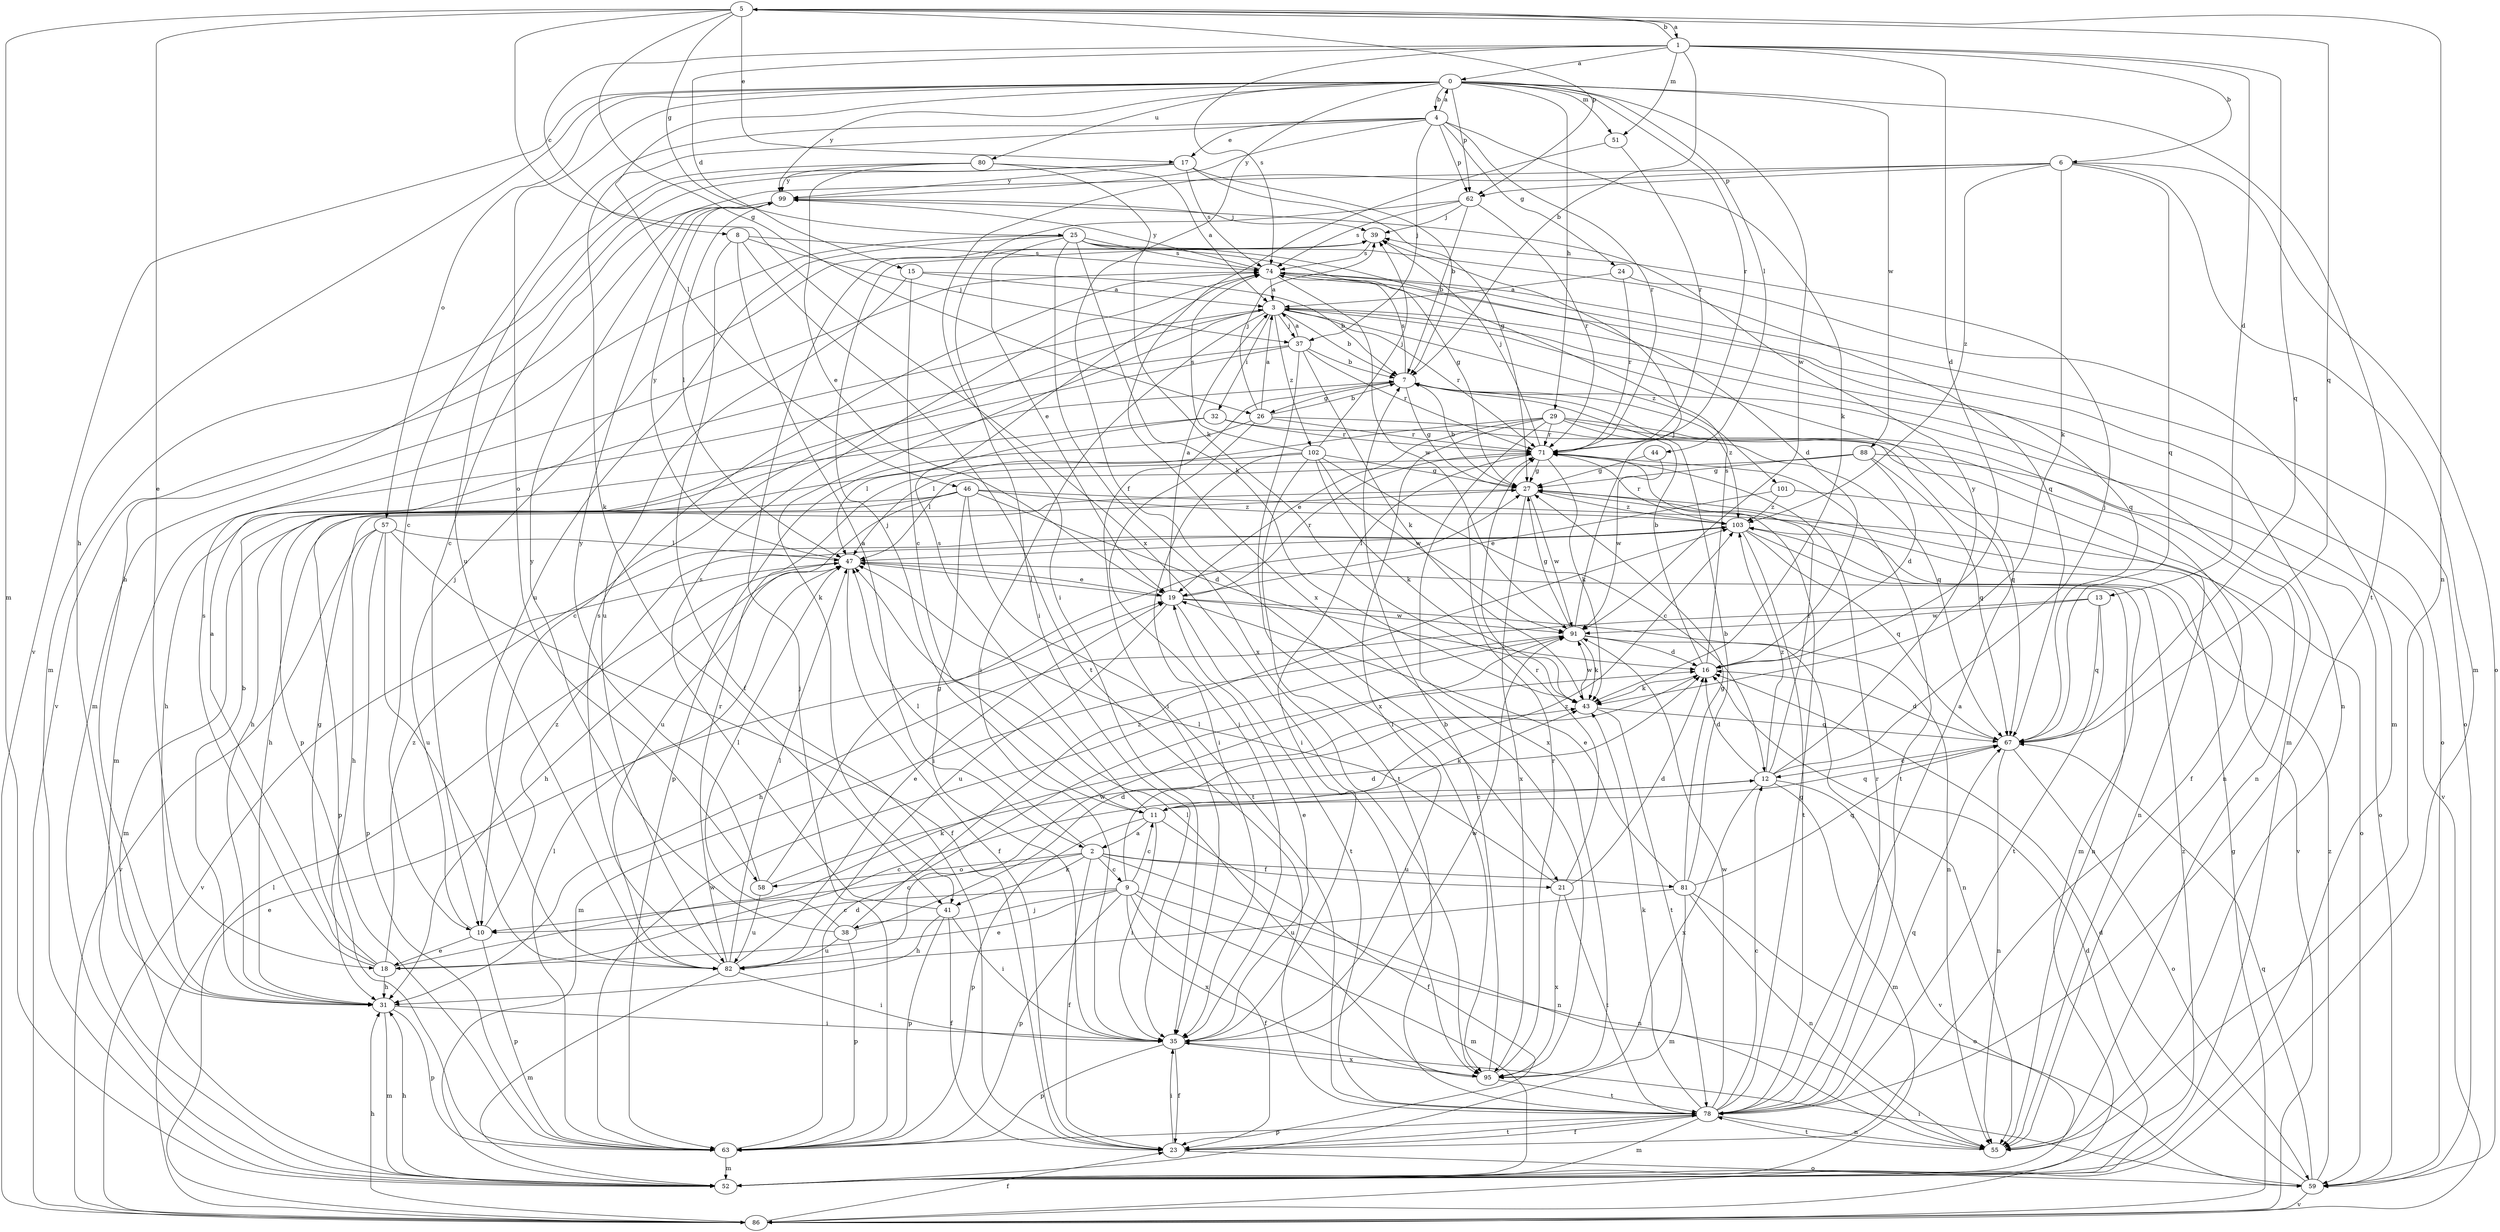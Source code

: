 strict digraph  {
0;
1;
2;
3;
4;
5;
6;
7;
8;
9;
10;
11;
12;
13;
15;
16;
17;
18;
19;
21;
23;
24;
25;
26;
27;
29;
31;
32;
35;
37;
38;
39;
41;
43;
44;
46;
47;
51;
52;
55;
57;
58;
59;
62;
63;
67;
71;
74;
78;
80;
81;
82;
86;
88;
91;
95;
99;
101;
102;
103;
0 -> 4  [label=b];
0 -> 21  [label=f];
0 -> 29  [label=h];
0 -> 31  [label=h];
0 -> 44  [label=l];
0 -> 46  [label=l];
0 -> 51  [label=m];
0 -> 57  [label=o];
0 -> 58  [label=o];
0 -> 62  [label=p];
0 -> 71  [label=r];
0 -> 78  [label=t];
0 -> 80  [label=u];
0 -> 86  [label=v];
0 -> 88  [label=w];
0 -> 91  [label=w];
0 -> 99  [label=y];
1 -> 0  [label=a];
1 -> 5  [label=b];
1 -> 6  [label=b];
1 -> 7  [label=b];
1 -> 8  [label=c];
1 -> 13  [label=d];
1 -> 15  [label=d];
1 -> 16  [label=d];
1 -> 51  [label=m];
1 -> 67  [label=q];
1 -> 74  [label=s];
2 -> 9  [label=c];
2 -> 10  [label=c];
2 -> 21  [label=f];
2 -> 23  [label=f];
2 -> 41  [label=k];
2 -> 47  [label=l];
2 -> 55  [label=n];
2 -> 58  [label=o];
2 -> 81  [label=u];
3 -> 7  [label=b];
3 -> 10  [label=c];
3 -> 32  [label=i];
3 -> 35  [label=i];
3 -> 37  [label=j];
3 -> 41  [label=k];
3 -> 52  [label=m];
3 -> 59  [label=o];
3 -> 71  [label=r];
3 -> 101  [label=z];
3 -> 102  [label=z];
4 -> 0  [label=a];
4 -> 10  [label=c];
4 -> 17  [label=e];
4 -> 24  [label=g];
4 -> 37  [label=j];
4 -> 41  [label=k];
4 -> 43  [label=k];
4 -> 62  [label=p];
4 -> 71  [label=r];
4 -> 99  [label=y];
5 -> 1  [label=a];
5 -> 17  [label=e];
5 -> 18  [label=e];
5 -> 25  [label=g];
5 -> 26  [label=g];
5 -> 52  [label=m];
5 -> 55  [label=n];
5 -> 62  [label=p];
5 -> 67  [label=q];
5 -> 95  [label=x];
6 -> 10  [label=c];
6 -> 35  [label=i];
6 -> 43  [label=k];
6 -> 52  [label=m];
6 -> 59  [label=o];
6 -> 62  [label=p];
6 -> 67  [label=q];
6 -> 103  [label=z];
7 -> 26  [label=g];
7 -> 27  [label=g];
7 -> 35  [label=i];
7 -> 74  [label=s];
7 -> 86  [label=v];
7 -> 103  [label=z];
8 -> 2  [label=a];
8 -> 23  [label=f];
8 -> 37  [label=j];
8 -> 74  [label=s];
8 -> 78  [label=t];
9 -> 10  [label=c];
9 -> 11  [label=c];
9 -> 18  [label=e];
9 -> 23  [label=f];
9 -> 38  [label=j];
9 -> 52  [label=m];
9 -> 55  [label=n];
9 -> 63  [label=p];
9 -> 95  [label=x];
9 -> 103  [label=z];
10 -> 18  [label=e];
10 -> 39  [label=j];
10 -> 63  [label=p];
10 -> 103  [label=z];
11 -> 2  [label=a];
11 -> 23  [label=f];
11 -> 35  [label=i];
11 -> 39  [label=j];
11 -> 43  [label=k];
11 -> 63  [label=p];
11 -> 67  [label=q];
11 -> 74  [label=s];
12 -> 11  [label=c];
12 -> 16  [label=d];
12 -> 39  [label=j];
12 -> 52  [label=m];
12 -> 71  [label=r];
12 -> 86  [label=v];
12 -> 95  [label=x];
12 -> 99  [label=y];
12 -> 103  [label=z];
13 -> 31  [label=h];
13 -> 67  [label=q];
13 -> 78  [label=t];
13 -> 91  [label=w];
15 -> 3  [label=a];
15 -> 7  [label=b];
15 -> 11  [label=c];
15 -> 82  [label=u];
16 -> 7  [label=b];
16 -> 43  [label=k];
16 -> 74  [label=s];
17 -> 7  [label=b];
17 -> 27  [label=g];
17 -> 31  [label=h];
17 -> 52  [label=m];
17 -> 74  [label=s];
17 -> 99  [label=y];
18 -> 3  [label=a];
18 -> 12  [label=c];
18 -> 27  [label=g];
18 -> 31  [label=h];
18 -> 43  [label=k];
18 -> 74  [label=s];
18 -> 103  [label=z];
19 -> 3  [label=a];
19 -> 47  [label=l];
19 -> 55  [label=n];
19 -> 71  [label=r];
19 -> 78  [label=t];
19 -> 82  [label=u];
19 -> 91  [label=w];
21 -> 16  [label=d];
21 -> 47  [label=l];
21 -> 71  [label=r];
21 -> 78  [label=t];
21 -> 95  [label=x];
23 -> 35  [label=i];
23 -> 59  [label=o];
23 -> 78  [label=t];
24 -> 3  [label=a];
24 -> 52  [label=m];
24 -> 71  [label=r];
25 -> 16  [label=d];
25 -> 19  [label=e];
25 -> 27  [label=g];
25 -> 43  [label=k];
25 -> 52  [label=m];
25 -> 67  [label=q];
25 -> 74  [label=s];
25 -> 82  [label=u];
25 -> 95  [label=x];
26 -> 3  [label=a];
26 -> 7  [label=b];
26 -> 35  [label=i];
26 -> 39  [label=j];
26 -> 55  [label=n];
26 -> 63  [label=p];
26 -> 71  [label=r];
27 -> 7  [label=b];
27 -> 31  [label=h];
27 -> 86  [label=v];
27 -> 91  [label=w];
27 -> 95  [label=x];
27 -> 103  [label=z];
29 -> 19  [label=e];
29 -> 23  [label=f];
29 -> 35  [label=i];
29 -> 47  [label=l];
29 -> 55  [label=n];
29 -> 67  [label=q];
29 -> 71  [label=r];
29 -> 95  [label=x];
31 -> 7  [label=b];
31 -> 35  [label=i];
31 -> 52  [label=m];
31 -> 63  [label=p];
32 -> 31  [label=h];
32 -> 47  [label=l];
32 -> 67  [label=q];
32 -> 71  [label=r];
35 -> 19  [label=e];
35 -> 23  [label=f];
35 -> 63  [label=p];
35 -> 91  [label=w];
35 -> 95  [label=x];
37 -> 3  [label=a];
37 -> 7  [label=b];
37 -> 43  [label=k];
37 -> 52  [label=m];
37 -> 63  [label=p];
37 -> 71  [label=r];
37 -> 95  [label=x];
38 -> 16  [label=d];
38 -> 47  [label=l];
38 -> 63  [label=p];
38 -> 82  [label=u];
38 -> 99  [label=y];
38 -> 103  [label=z];
39 -> 74  [label=s];
41 -> 23  [label=f];
41 -> 31  [label=h];
41 -> 35  [label=i];
41 -> 63  [label=p];
41 -> 74  [label=s];
43 -> 67  [label=q];
43 -> 78  [label=t];
43 -> 91  [label=w];
44 -> 27  [label=g];
44 -> 91  [label=w];
46 -> 16  [label=d];
46 -> 35  [label=i];
46 -> 52  [label=m];
46 -> 59  [label=o];
46 -> 63  [label=p];
46 -> 78  [label=t];
46 -> 82  [label=u];
46 -> 103  [label=z];
47 -> 19  [label=e];
47 -> 23  [label=f];
47 -> 31  [label=h];
47 -> 55  [label=n];
47 -> 86  [label=v];
47 -> 99  [label=y];
51 -> 71  [label=r];
51 -> 95  [label=x];
52 -> 31  [label=h];
52 -> 103  [label=z];
55 -> 78  [label=t];
57 -> 23  [label=f];
57 -> 31  [label=h];
57 -> 47  [label=l];
57 -> 63  [label=p];
57 -> 82  [label=u];
57 -> 86  [label=v];
58 -> 16  [label=d];
58 -> 27  [label=g];
58 -> 82  [label=u];
58 -> 99  [label=y];
59 -> 16  [label=d];
59 -> 35  [label=i];
59 -> 67  [label=q];
59 -> 86  [label=v];
59 -> 103  [label=z];
62 -> 7  [label=b];
62 -> 35  [label=i];
62 -> 39  [label=j];
62 -> 71  [label=r];
62 -> 74  [label=s];
63 -> 16  [label=d];
63 -> 39  [label=j];
63 -> 47  [label=l];
63 -> 52  [label=m];
63 -> 91  [label=w];
67 -> 12  [label=c];
67 -> 16  [label=d];
67 -> 55  [label=n];
67 -> 59  [label=o];
71 -> 27  [label=g];
71 -> 35  [label=i];
71 -> 39  [label=j];
71 -> 43  [label=k];
71 -> 78  [label=t];
74 -> 3  [label=a];
74 -> 55  [label=n];
74 -> 59  [label=o];
74 -> 67  [label=q];
74 -> 91  [label=w];
74 -> 99  [label=y];
78 -> 3  [label=a];
78 -> 12  [label=c];
78 -> 23  [label=f];
78 -> 27  [label=g];
78 -> 43  [label=k];
78 -> 52  [label=m];
78 -> 55  [label=n];
78 -> 63  [label=p];
78 -> 67  [label=q];
78 -> 71  [label=r];
78 -> 91  [label=w];
80 -> 3  [label=a];
80 -> 19  [label=e];
80 -> 43  [label=k];
80 -> 82  [label=u];
80 -> 99  [label=y];
81 -> 7  [label=b];
81 -> 19  [label=e];
81 -> 27  [label=g];
81 -> 52  [label=m];
81 -> 55  [label=n];
81 -> 59  [label=o];
81 -> 67  [label=q];
81 -> 82  [label=u];
82 -> 19  [label=e];
82 -> 35  [label=i];
82 -> 47  [label=l];
82 -> 52  [label=m];
82 -> 71  [label=r];
82 -> 74  [label=s];
82 -> 91  [label=w];
86 -> 16  [label=d];
86 -> 19  [label=e];
86 -> 23  [label=f];
86 -> 27  [label=g];
86 -> 31  [label=h];
86 -> 47  [label=l];
88 -> 16  [label=d];
88 -> 27  [label=g];
88 -> 47  [label=l];
88 -> 59  [label=o];
88 -> 67  [label=q];
91 -> 16  [label=d];
91 -> 27  [label=g];
91 -> 39  [label=j];
91 -> 43  [label=k];
91 -> 52  [label=m];
91 -> 55  [label=n];
95 -> 7  [label=b];
95 -> 47  [label=l];
95 -> 71  [label=r];
95 -> 78  [label=t];
99 -> 39  [label=j];
99 -> 47  [label=l];
99 -> 86  [label=v];
101 -> 19  [label=e];
101 -> 55  [label=n];
101 -> 103  [label=z];
102 -> 12  [label=c];
102 -> 27  [label=g];
102 -> 31  [label=h];
102 -> 35  [label=i];
102 -> 39  [label=j];
102 -> 43  [label=k];
102 -> 74  [label=s];
102 -> 78  [label=t];
102 -> 91  [label=w];
103 -> 47  [label=l];
103 -> 52  [label=m];
103 -> 67  [label=q];
103 -> 71  [label=r];
103 -> 78  [label=t];
}
